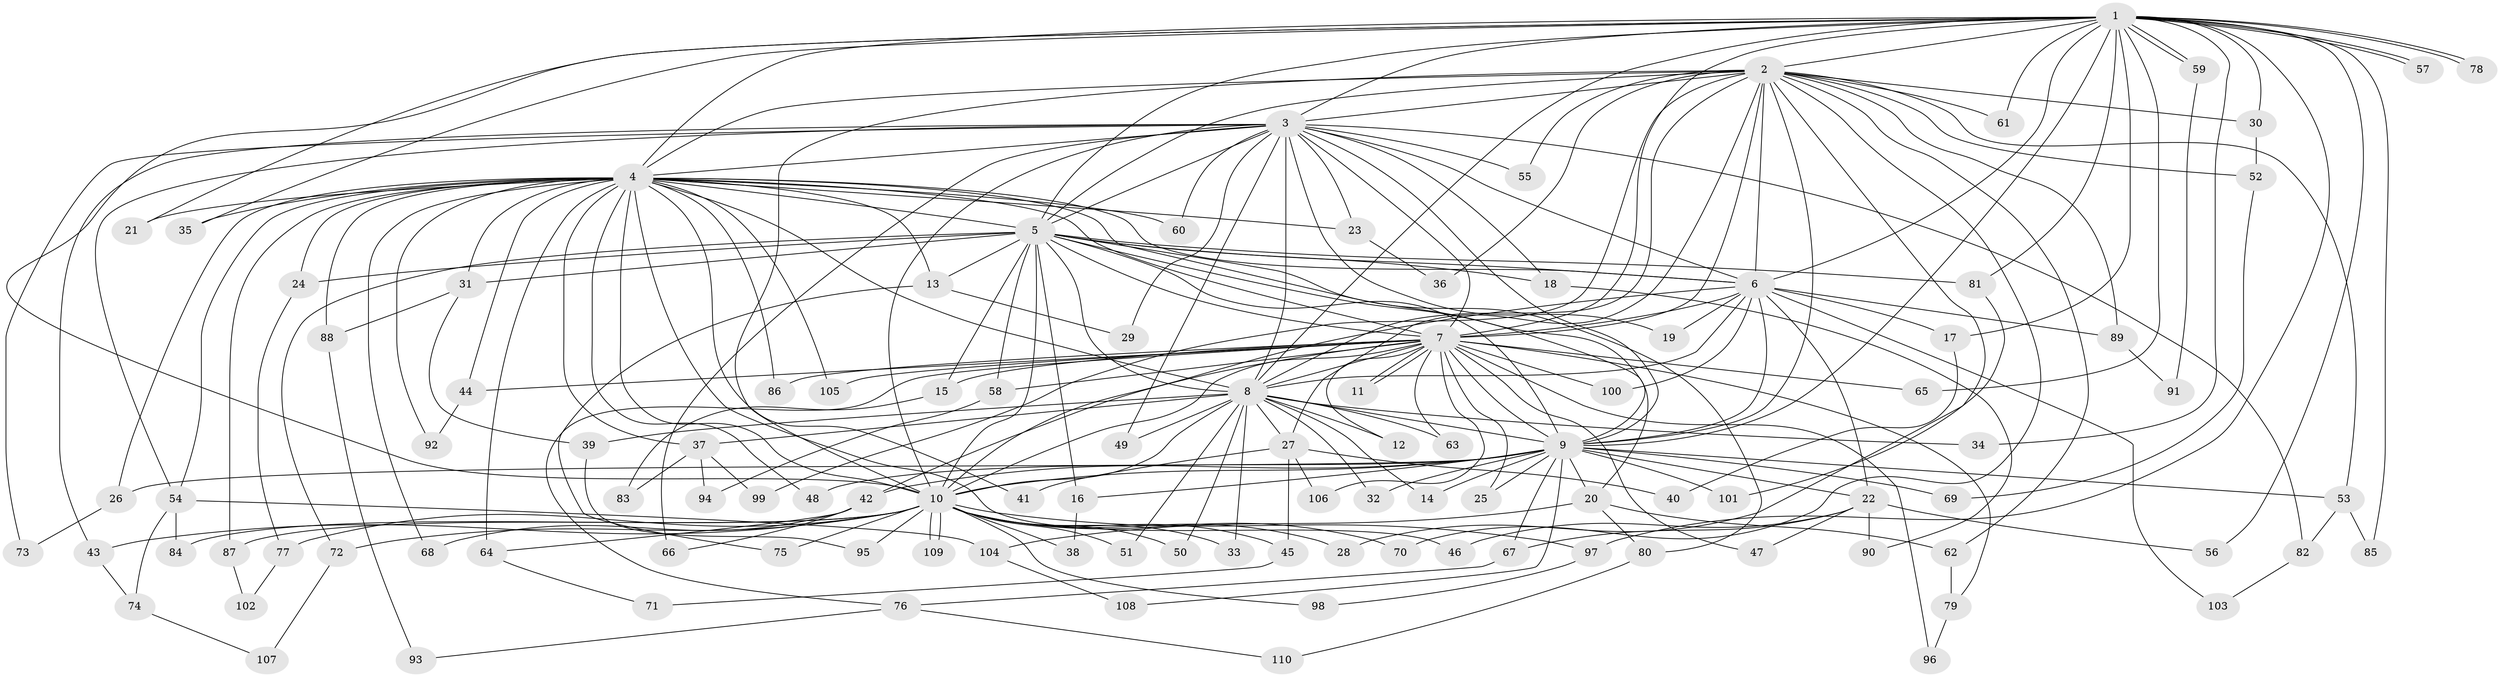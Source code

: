// coarse degree distribution, {19: 0.038461538461538464, 25: 0.01282051282051282, 14: 0.01282051282051282, 2: 0.3974358974358974, 3: 0.3076923076923077, 4: 0.05128205128205128, 23: 0.02564102564102564, 21: 0.01282051282051282, 6: 0.02564102564102564, 7: 0.01282051282051282, 27: 0.01282051282051282, 1: 0.05128205128205128, 5: 0.038461538461538464}
// Generated by graph-tools (version 1.1) at 2025/36/03/04/25 23:36:36]
// undirected, 110 vertices, 245 edges
graph export_dot {
  node [color=gray90,style=filled];
  1;
  2;
  3;
  4;
  5;
  6;
  7;
  8;
  9;
  10;
  11;
  12;
  13;
  14;
  15;
  16;
  17;
  18;
  19;
  20;
  21;
  22;
  23;
  24;
  25;
  26;
  27;
  28;
  29;
  30;
  31;
  32;
  33;
  34;
  35;
  36;
  37;
  38;
  39;
  40;
  41;
  42;
  43;
  44;
  45;
  46;
  47;
  48;
  49;
  50;
  51;
  52;
  53;
  54;
  55;
  56;
  57;
  58;
  59;
  60;
  61;
  62;
  63;
  64;
  65;
  66;
  67;
  68;
  69;
  70;
  71;
  72;
  73;
  74;
  75;
  76;
  77;
  78;
  79;
  80;
  81;
  82;
  83;
  84;
  85;
  86;
  87;
  88;
  89;
  90;
  91;
  92;
  93;
  94;
  95;
  96;
  97;
  98;
  99;
  100;
  101;
  102;
  103;
  104;
  105;
  106;
  107;
  108;
  109;
  110;
  1 -- 2;
  1 -- 3;
  1 -- 4;
  1 -- 5;
  1 -- 6;
  1 -- 7;
  1 -- 8;
  1 -- 9;
  1 -- 10;
  1 -- 17;
  1 -- 21;
  1 -- 30;
  1 -- 34;
  1 -- 35;
  1 -- 56;
  1 -- 57;
  1 -- 57;
  1 -- 59;
  1 -- 59;
  1 -- 61;
  1 -- 65;
  1 -- 78;
  1 -- 78;
  1 -- 81;
  1 -- 85;
  1 -- 97;
  2 -- 3;
  2 -- 4;
  2 -- 5;
  2 -- 6;
  2 -- 7;
  2 -- 8;
  2 -- 9;
  2 -- 10;
  2 -- 27;
  2 -- 28;
  2 -- 30;
  2 -- 36;
  2 -- 52;
  2 -- 53;
  2 -- 55;
  2 -- 61;
  2 -- 62;
  2 -- 70;
  2 -- 89;
  2 -- 99;
  3 -- 4;
  3 -- 5;
  3 -- 6;
  3 -- 7;
  3 -- 8;
  3 -- 9;
  3 -- 10;
  3 -- 18;
  3 -- 19;
  3 -- 23;
  3 -- 29;
  3 -- 43;
  3 -- 49;
  3 -- 54;
  3 -- 55;
  3 -- 60;
  3 -- 66;
  3 -- 73;
  3 -- 82;
  4 -- 5;
  4 -- 6;
  4 -- 7;
  4 -- 8;
  4 -- 9;
  4 -- 10;
  4 -- 13;
  4 -- 21;
  4 -- 23;
  4 -- 24;
  4 -- 26;
  4 -- 31;
  4 -- 35;
  4 -- 37;
  4 -- 41;
  4 -- 44;
  4 -- 46;
  4 -- 48;
  4 -- 54;
  4 -- 60;
  4 -- 64;
  4 -- 68;
  4 -- 86;
  4 -- 87;
  4 -- 88;
  4 -- 92;
  4 -- 105;
  5 -- 6;
  5 -- 7;
  5 -- 8;
  5 -- 9;
  5 -- 10;
  5 -- 13;
  5 -- 15;
  5 -- 16;
  5 -- 18;
  5 -- 20;
  5 -- 24;
  5 -- 31;
  5 -- 58;
  5 -- 72;
  5 -- 80;
  5 -- 81;
  6 -- 7;
  6 -- 8;
  6 -- 9;
  6 -- 10;
  6 -- 17;
  6 -- 19;
  6 -- 22;
  6 -- 89;
  6 -- 100;
  6 -- 103;
  7 -- 8;
  7 -- 9;
  7 -- 10;
  7 -- 11;
  7 -- 11;
  7 -- 12;
  7 -- 15;
  7 -- 25;
  7 -- 42;
  7 -- 44;
  7 -- 47;
  7 -- 58;
  7 -- 63;
  7 -- 65;
  7 -- 76;
  7 -- 79;
  7 -- 86;
  7 -- 96;
  7 -- 100;
  7 -- 105;
  7 -- 106;
  8 -- 9;
  8 -- 10;
  8 -- 12;
  8 -- 14;
  8 -- 27;
  8 -- 32;
  8 -- 33;
  8 -- 34;
  8 -- 37;
  8 -- 39;
  8 -- 49;
  8 -- 50;
  8 -- 51;
  8 -- 63;
  9 -- 10;
  9 -- 14;
  9 -- 16;
  9 -- 20;
  9 -- 22;
  9 -- 25;
  9 -- 26;
  9 -- 32;
  9 -- 42;
  9 -- 48;
  9 -- 53;
  9 -- 67;
  9 -- 69;
  9 -- 101;
  9 -- 108;
  10 -- 28;
  10 -- 33;
  10 -- 38;
  10 -- 43;
  10 -- 45;
  10 -- 50;
  10 -- 51;
  10 -- 70;
  10 -- 72;
  10 -- 75;
  10 -- 77;
  10 -- 84;
  10 -- 87;
  10 -- 95;
  10 -- 97;
  10 -- 98;
  10 -- 109;
  10 -- 109;
  13 -- 29;
  13 -- 75;
  15 -- 83;
  16 -- 38;
  17 -- 40;
  18 -- 90;
  20 -- 62;
  20 -- 80;
  20 -- 104;
  22 -- 46;
  22 -- 47;
  22 -- 56;
  22 -- 67;
  22 -- 90;
  23 -- 36;
  24 -- 77;
  26 -- 73;
  27 -- 40;
  27 -- 41;
  27 -- 45;
  27 -- 106;
  30 -- 52;
  31 -- 39;
  31 -- 88;
  37 -- 83;
  37 -- 94;
  37 -- 99;
  39 -- 95;
  42 -- 64;
  42 -- 66;
  42 -- 68;
  43 -- 74;
  44 -- 92;
  45 -- 71;
  52 -- 69;
  53 -- 82;
  53 -- 85;
  54 -- 74;
  54 -- 84;
  54 -- 104;
  58 -- 94;
  59 -- 91;
  62 -- 79;
  64 -- 71;
  67 -- 76;
  72 -- 107;
  74 -- 107;
  76 -- 93;
  76 -- 110;
  77 -- 102;
  79 -- 96;
  80 -- 110;
  81 -- 101;
  82 -- 103;
  87 -- 102;
  88 -- 93;
  89 -- 91;
  97 -- 98;
  104 -- 108;
}
